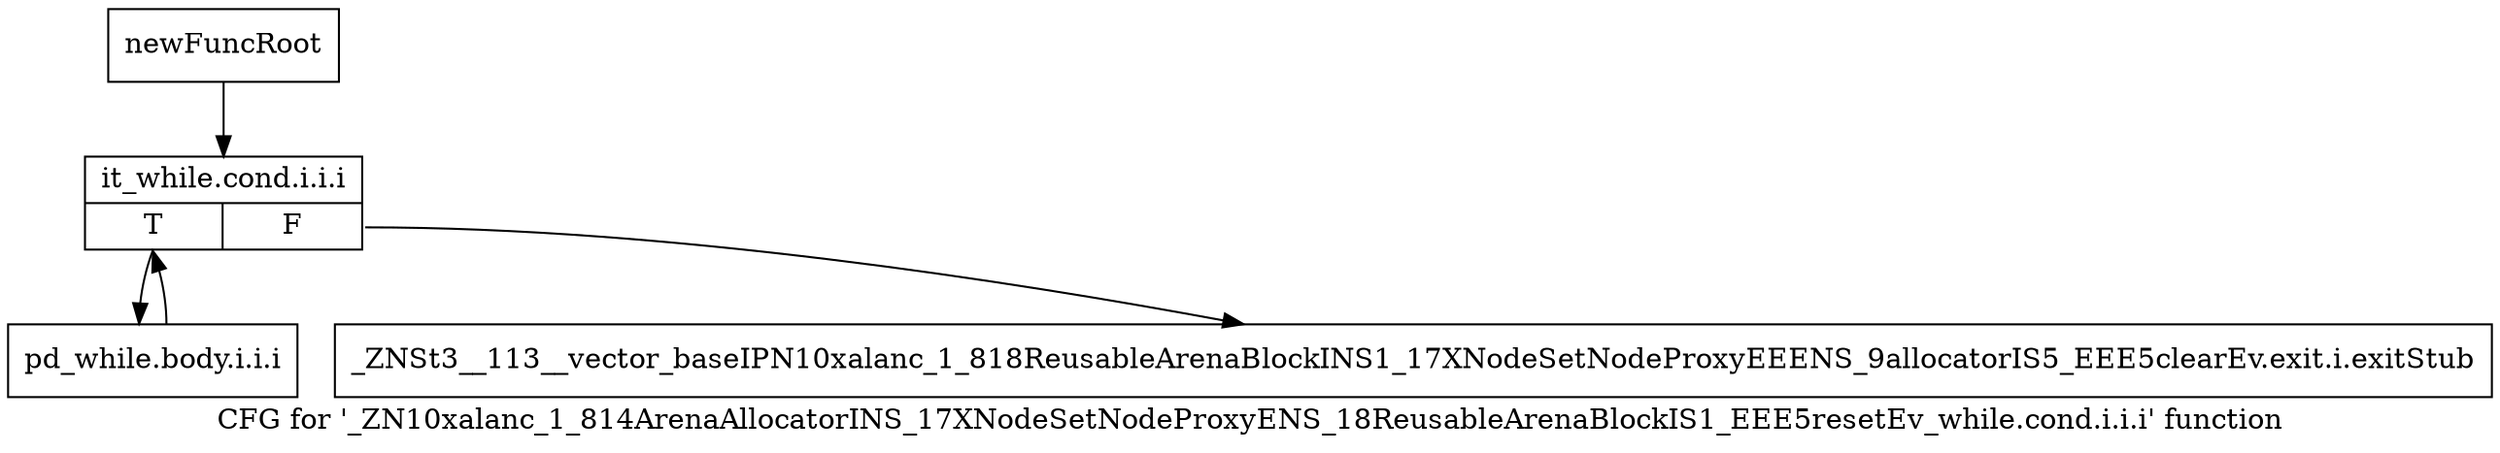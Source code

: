 digraph "CFG for '_ZN10xalanc_1_814ArenaAllocatorINS_17XNodeSetNodeProxyENS_18ReusableArenaBlockIS1_EEE5resetEv_while.cond.i.i.i' function" {
	label="CFG for '_ZN10xalanc_1_814ArenaAllocatorINS_17XNodeSetNodeProxyENS_18ReusableArenaBlockIS1_EEE5resetEv_while.cond.i.i.i' function";

	Node0x9e0ab60 [shape=record,label="{newFuncRoot}"];
	Node0x9e0ab60 -> Node0x9e0ac00;
	Node0x9e0abb0 [shape=record,label="{_ZNSt3__113__vector_baseIPN10xalanc_1_818ReusableArenaBlockINS1_17XNodeSetNodeProxyEEENS_9allocatorIS5_EEE5clearEv.exit.i.exitStub}"];
	Node0x9e0ac00 [shape=record,label="{it_while.cond.i.i.i|{<s0>T|<s1>F}}"];
	Node0x9e0ac00:s0 -> Node0x9e0ac50;
	Node0x9e0ac00:s1 -> Node0x9e0abb0;
	Node0x9e0ac50 [shape=record,label="{pd_while.body.i.i.i}"];
	Node0x9e0ac50 -> Node0x9e0ac00;
}
